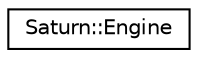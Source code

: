 digraph "Graphical Class Hierarchy"
{
  edge [fontname="Helvetica",fontsize="10",labelfontname="Helvetica",labelfontsize="10"];
  node [fontname="Helvetica",fontsize="10",shape=record];
  rankdir="LR";
  Node0 [label="Saturn::Engine",height=0.2,width=0.4,color="black", fillcolor="white", style="filled",URL="$class_saturn_1_1_engine.html"];
}
